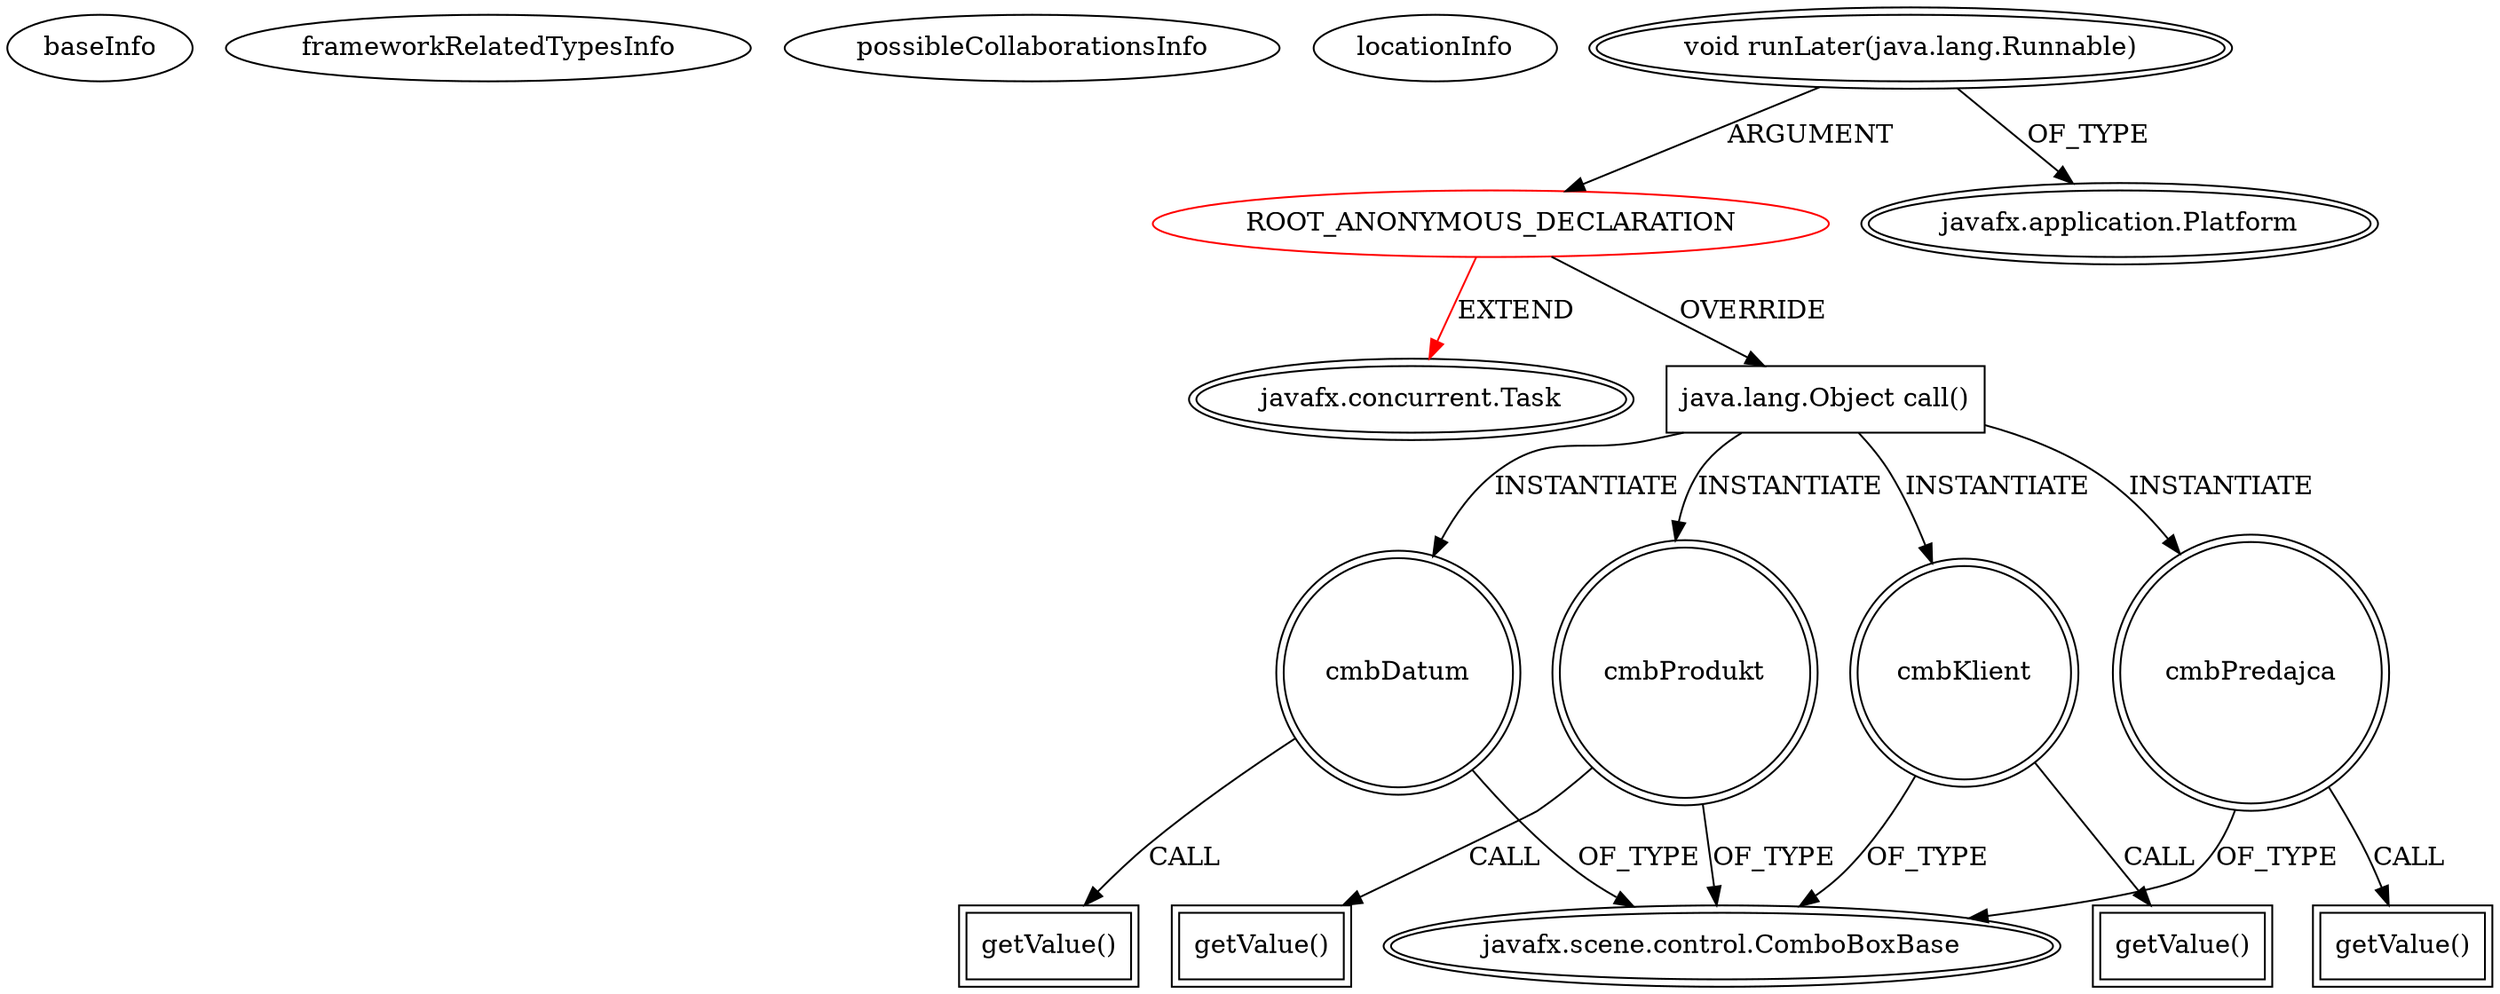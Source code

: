 digraph {
baseInfo[graphId=4514,category="extension_graph",isAnonymous=true,possibleRelation=false]
frameworkRelatedTypesInfo[0="javafx.concurrent.Task"]
possibleCollaborationsInfo[]
locationInfo[projectName="tchovanak-DBS_projekt",filePath="/tchovanak-DBS_projekt/DBS_projekt-master/src/sk/fiit/tomas/chovanak/dbs/gui/ViewController.java",contextSignature="void insertNewSell()",graphId="4514"]
0[label="ROOT_ANONYMOUS_DECLARATION",vertexType="ROOT_ANONYMOUS_DECLARATION",isFrameworkType=false,color=red]
1[label="javafx.concurrent.Task",vertexType="FRAMEWORK_CLASS_TYPE",isFrameworkType=true,peripheries=2]
2[label="void runLater(java.lang.Runnable)",vertexType="OUTSIDE_CALL",isFrameworkType=true,peripheries=2]
3[label="javafx.application.Platform",vertexType="FRAMEWORK_CLASS_TYPE",isFrameworkType=true,peripheries=2]
4[label="java.lang.Object call()",vertexType="OVERRIDING_METHOD_DECLARATION",isFrameworkType=false,shape=box]
5[label="cmbDatum",vertexType="VARIABLE_EXPRESION",isFrameworkType=true,peripheries=2,shape=circle]
7[label="javafx.scene.control.ComboBoxBase",vertexType="FRAMEWORK_CLASS_TYPE",isFrameworkType=true,peripheries=2]
6[label="getValue()",vertexType="INSIDE_CALL",isFrameworkType=true,peripheries=2,shape=box]
8[label="cmbProdukt",vertexType="VARIABLE_EXPRESION",isFrameworkType=true,peripheries=2,shape=circle]
9[label="getValue()",vertexType="INSIDE_CALL",isFrameworkType=true,peripheries=2,shape=box]
11[label="cmbKlient",vertexType="VARIABLE_EXPRESION",isFrameworkType=true,peripheries=2,shape=circle]
12[label="getValue()",vertexType="INSIDE_CALL",isFrameworkType=true,peripheries=2,shape=box]
14[label="cmbPredajca",vertexType="VARIABLE_EXPRESION",isFrameworkType=true,peripheries=2,shape=circle]
15[label="getValue()",vertexType="INSIDE_CALL",isFrameworkType=true,peripheries=2,shape=box]
0->1[label="EXTEND",color=red]
2->0[label="ARGUMENT"]
2->3[label="OF_TYPE"]
0->4[label="OVERRIDE"]
4->5[label="INSTANTIATE"]
5->7[label="OF_TYPE"]
5->6[label="CALL"]
4->8[label="INSTANTIATE"]
8->7[label="OF_TYPE"]
8->9[label="CALL"]
4->11[label="INSTANTIATE"]
11->7[label="OF_TYPE"]
11->12[label="CALL"]
4->14[label="INSTANTIATE"]
14->7[label="OF_TYPE"]
14->15[label="CALL"]
}
